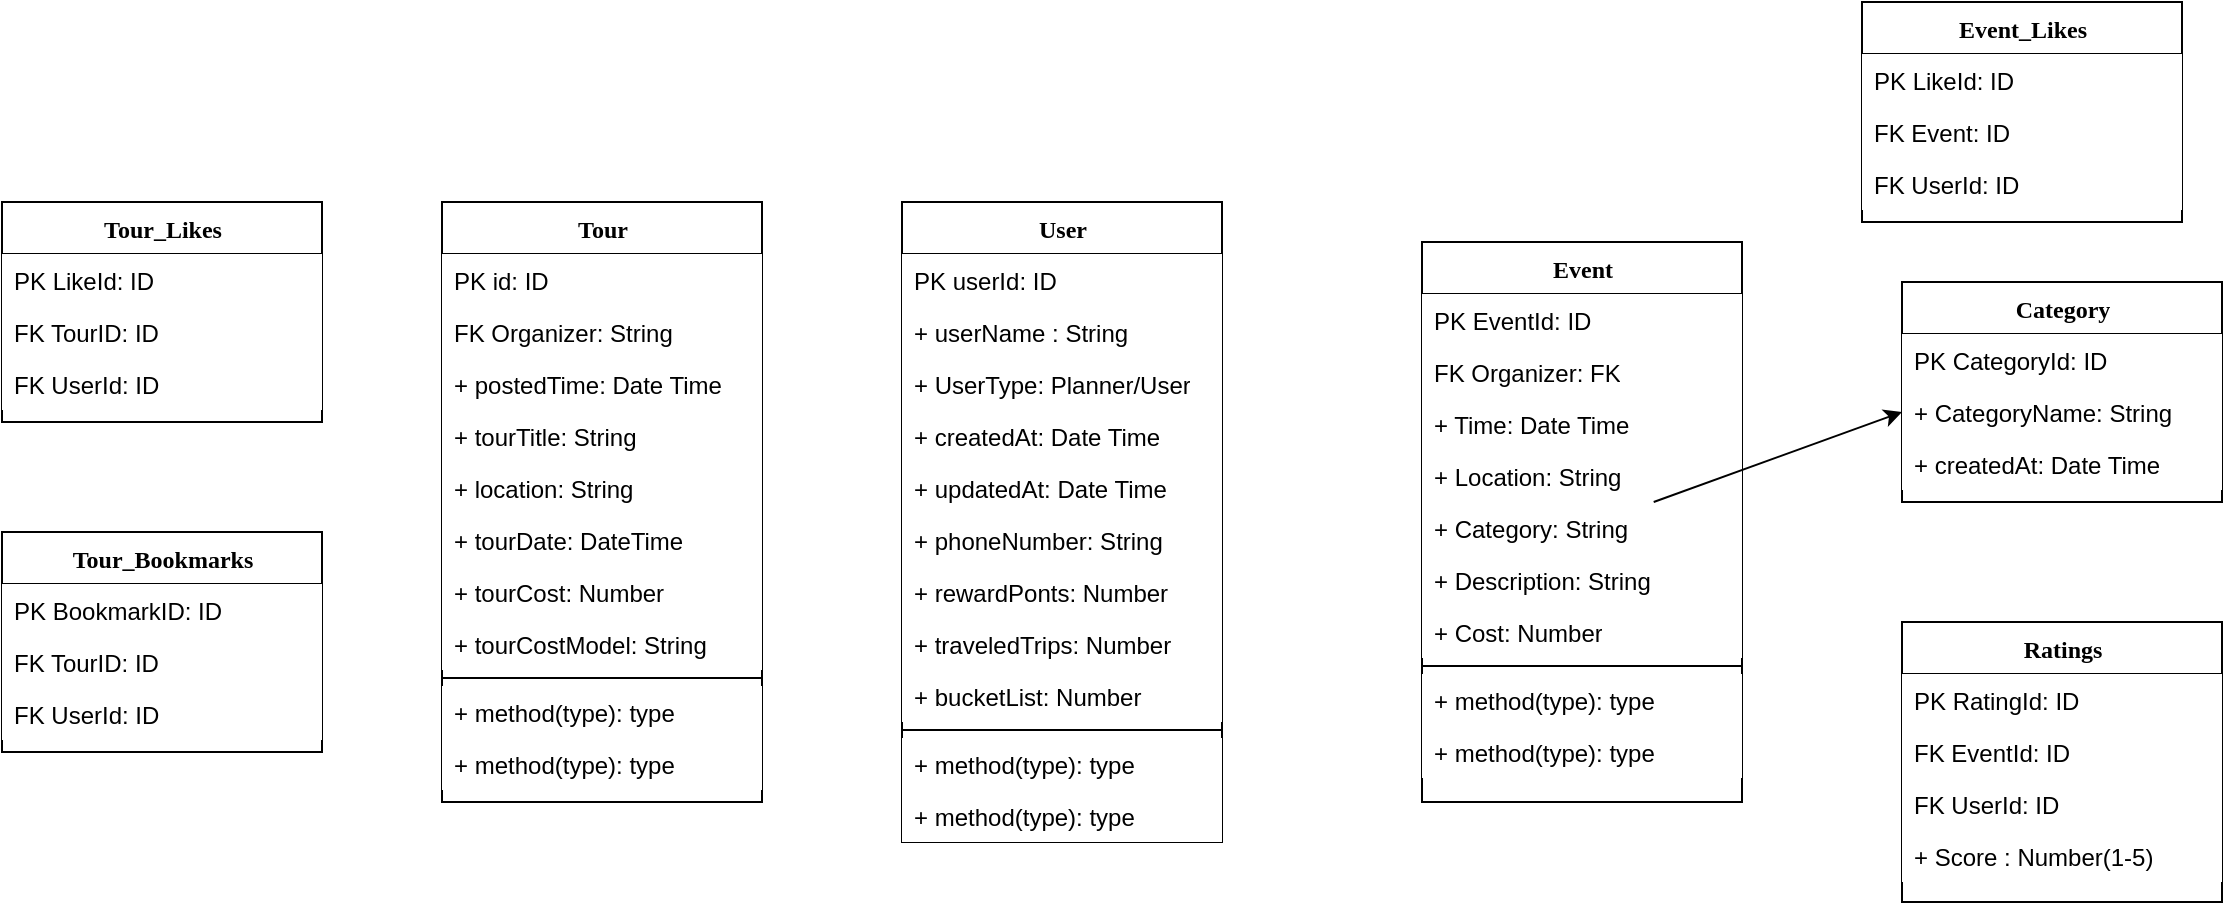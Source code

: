 <mxfile>
    <diagram id="rOHcM7l6cIX1iszgCfMY" name="Tour Entity">
        <mxGraphModel dx="904" dy="451" grid="1" gridSize="10" guides="1" tooltips="1" connect="1" arrows="1" fold="1" page="1" pageScale="1" pageWidth="850" pageHeight="1100" math="0" shadow="0">
            <root>
                <mxCell id="0"/>
                <mxCell id="1" parent="0"/>
                <mxCell id="6" value="Tour" style="swimlane;html=1;fontStyle=1;align=center;verticalAlign=top;childLayout=stackLayout;horizontal=1;startSize=26;horizontalStack=0;resizeParent=1;resizeLast=0;collapsible=1;marginBottom=0;swimlaneFillColor=#ffffff;rounded=0;shadow=0;comic=0;labelBackgroundColor=none;strokeWidth=1;fillColor=none;fontFamily=Verdana;fontSize=12" vertex="1" parent="1">
                    <mxGeometry x="220" y="330" width="160" height="300" as="geometry">
                        <mxRectangle x="90" y="83" width="110" height="30" as="alternateBounds"/>
                    </mxGeometry>
                </mxCell>
                <mxCell id="7" value="PK id: ID" style="text;html=1;strokeColor=none;fillColor=default;align=left;verticalAlign=top;spacingLeft=4;spacingRight=4;whiteSpace=wrap;overflow=hidden;rotatable=0;points=[[0,0.5],[1,0.5]];portConstraint=eastwest;" vertex="1" parent="6">
                    <mxGeometry y="26" width="160" height="26" as="geometry"/>
                </mxCell>
                <mxCell id="9" value="FK Organizer: String" style="text;html=1;strokeColor=none;fillColor=default;align=left;verticalAlign=top;spacingLeft=4;spacingRight=4;whiteSpace=wrap;overflow=hidden;rotatable=0;points=[[0,0.5],[1,0.5]];portConstraint=eastwest;" vertex="1" parent="6">
                    <mxGeometry y="52" width="160" height="26" as="geometry"/>
                </mxCell>
                <mxCell id="8" value="+ postedTime: Date Time" style="text;html=1;strokeColor=none;fillColor=default;align=left;verticalAlign=top;spacingLeft=4;spacingRight=4;whiteSpace=wrap;overflow=hidden;rotatable=0;points=[[0,0.5],[1,0.5]];portConstraint=eastwest;" vertex="1" parent="6">
                    <mxGeometry y="78" width="160" height="26" as="geometry"/>
                </mxCell>
                <mxCell id="j7hRVIpoNnMvAN9AAn-x-125" value="+ tourTitle: String" style="text;html=1;strokeColor=none;fillColor=default;align=left;verticalAlign=top;spacingLeft=4;spacingRight=4;whiteSpace=wrap;overflow=hidden;rotatable=0;points=[[0,0.5],[1,0.5]];portConstraint=eastwest;" vertex="1" parent="6">
                    <mxGeometry y="104" width="160" height="26" as="geometry"/>
                </mxCell>
                <mxCell id="10" value="+ location: String" style="text;html=1;strokeColor=none;fillColor=default;align=left;verticalAlign=top;spacingLeft=4;spacingRight=4;whiteSpace=wrap;overflow=hidden;rotatable=0;points=[[0,0.5],[1,0.5]];portConstraint=eastwest;" vertex="1" parent="6">
                    <mxGeometry y="130" width="160" height="26" as="geometry"/>
                </mxCell>
                <mxCell id="11" value="+ tourDate: DateTime" style="text;html=1;strokeColor=none;fillColor=default;align=left;verticalAlign=top;spacingLeft=4;spacingRight=4;whiteSpace=wrap;overflow=hidden;rotatable=0;points=[[0,0.5],[1,0.5]];portConstraint=eastwest;" vertex="1" parent="6">
                    <mxGeometry y="156" width="160" height="26" as="geometry"/>
                </mxCell>
                <mxCell id="13" value="+ tourCost: Number" style="text;html=1;strokeColor=none;fillColor=default;align=left;verticalAlign=top;spacingLeft=4;spacingRight=4;whiteSpace=wrap;overflow=hidden;rotatable=0;points=[[0,0.5],[1,0.5]];portConstraint=eastwest;" vertex="1" parent="6">
                    <mxGeometry y="182" width="160" height="26" as="geometry"/>
                </mxCell>
                <mxCell id="j7hRVIpoNnMvAN9AAn-x-97" value="+ tourCostModel: String" style="text;html=1;strokeColor=none;fillColor=default;align=left;verticalAlign=top;spacingLeft=4;spacingRight=4;whiteSpace=wrap;overflow=hidden;rotatable=0;points=[[0,0.5],[1,0.5]];portConstraint=eastwest;" vertex="1" parent="6">
                    <mxGeometry y="208" width="160" height="26" as="geometry"/>
                </mxCell>
                <mxCell id="12" value="" style="line;html=1;strokeWidth=1;fillColor=none;align=left;verticalAlign=middle;spacingTop=-1;spacingLeft=3;spacingRight=3;rotatable=0;labelPosition=right;points=[];portConstraint=eastwest;" vertex="1" parent="6">
                    <mxGeometry y="234" width="160" height="8" as="geometry"/>
                </mxCell>
                <mxCell id="14" value="+ method(type): type" style="text;html=1;strokeColor=none;fillColor=default;align=left;verticalAlign=top;spacingLeft=4;spacingRight=4;whiteSpace=wrap;overflow=hidden;rotatable=0;points=[[0,0.5],[1,0.5]];portConstraint=eastwest;" vertex="1" parent="6">
                    <mxGeometry y="242" width="160" height="26" as="geometry"/>
                </mxCell>
                <mxCell id="96" value="+ method(type): type" style="text;html=1;strokeColor=none;fillColor=default;align=left;verticalAlign=top;spacingLeft=4;spacingRight=4;whiteSpace=wrap;overflow=hidden;rotatable=0;points=[[0,0.5],[1,0.5]];portConstraint=eastwest;" vertex="1" parent="6">
                    <mxGeometry y="268" width="160" height="26" as="geometry"/>
                </mxCell>
                <mxCell id="j7hRVIpoNnMvAN9AAn-x-98" value="User" style="swimlane;html=1;fontStyle=1;align=center;verticalAlign=top;childLayout=stackLayout;horizontal=1;startSize=26;horizontalStack=0;resizeParent=1;resizeLast=0;collapsible=1;marginBottom=0;swimlaneFillColor=#ffffff;rounded=0;shadow=0;comic=0;labelBackgroundColor=none;strokeWidth=1;fillColor=none;fontFamily=Verdana;fontSize=12" vertex="1" parent="1">
                    <mxGeometry x="450" y="330" width="160" height="320" as="geometry">
                        <mxRectangle x="90" y="83" width="110" height="30" as="alternateBounds"/>
                    </mxGeometry>
                </mxCell>
                <mxCell id="j7hRVIpoNnMvAN9AAn-x-99" value="PK userId: ID" style="text;html=1;strokeColor=none;fillColor=default;align=left;verticalAlign=top;spacingLeft=4;spacingRight=4;whiteSpace=wrap;overflow=hidden;rotatable=0;points=[[0,0.5],[1,0.5]];portConstraint=eastwest;" vertex="1" parent="j7hRVIpoNnMvAN9AAn-x-98">
                    <mxGeometry y="26" width="160" height="26" as="geometry"/>
                </mxCell>
                <mxCell id="j7hRVIpoNnMvAN9AAn-x-100" value="+ userName : String" style="text;html=1;strokeColor=none;fillColor=default;align=left;verticalAlign=top;spacingLeft=4;spacingRight=4;whiteSpace=wrap;overflow=hidden;rotatable=0;points=[[0,0.5],[1,0.5]];portConstraint=eastwest;" vertex="1" parent="j7hRVIpoNnMvAN9AAn-x-98">
                    <mxGeometry y="52" width="160" height="26" as="geometry"/>
                </mxCell>
                <mxCell id="xhHbYwob1z-L56zElYaw-102" value="+ UserType: Planner/User" style="text;html=1;strokeColor=none;fillColor=default;align=left;verticalAlign=top;spacingLeft=4;spacingRight=4;whiteSpace=wrap;overflow=hidden;rotatable=0;points=[[0,0.5],[1,0.5]];portConstraint=eastwest;" vertex="1" parent="j7hRVIpoNnMvAN9AAn-x-98">
                    <mxGeometry y="78" width="160" height="26" as="geometry"/>
                </mxCell>
                <mxCell id="j7hRVIpoNnMvAN9AAn-x-101" value="+ createdAt: Date Time" style="text;html=1;strokeColor=none;fillColor=default;align=left;verticalAlign=top;spacingLeft=4;spacingRight=4;whiteSpace=wrap;overflow=hidden;rotatable=0;points=[[0,0.5],[1,0.5]];portConstraint=eastwest;" vertex="1" parent="j7hRVIpoNnMvAN9AAn-x-98">
                    <mxGeometry y="104" width="160" height="26" as="geometry"/>
                </mxCell>
                <mxCell id="j7hRVIpoNnMvAN9AAn-x-102" value="+ updatedAt: Date Time" style="text;html=1;strokeColor=none;fillColor=default;align=left;verticalAlign=top;spacingLeft=4;spacingRight=4;whiteSpace=wrap;overflow=hidden;rotatable=0;points=[[0,0.5],[1,0.5]];portConstraint=eastwest;" vertex="1" parent="j7hRVIpoNnMvAN9AAn-x-98">
                    <mxGeometry y="130" width="160" height="26" as="geometry"/>
                </mxCell>
                <mxCell id="j7hRVIpoNnMvAN9AAn-x-103" value="+ phoneNumber: String" style="text;html=1;strokeColor=none;fillColor=default;align=left;verticalAlign=top;spacingLeft=4;spacingRight=4;whiteSpace=wrap;overflow=hidden;rotatable=0;points=[[0,0.5],[1,0.5]];portConstraint=eastwest;" vertex="1" parent="j7hRVIpoNnMvAN9AAn-x-98">
                    <mxGeometry y="156" width="160" height="26" as="geometry"/>
                </mxCell>
                <mxCell id="j7hRVIpoNnMvAN9AAn-x-104" value="+ rewardPonts: Number" style="text;html=1;strokeColor=none;fillColor=default;align=left;verticalAlign=top;spacingLeft=4;spacingRight=4;whiteSpace=wrap;overflow=hidden;rotatable=0;points=[[0,0.5],[1,0.5]];portConstraint=eastwest;" vertex="1" parent="j7hRVIpoNnMvAN9AAn-x-98">
                    <mxGeometry y="182" width="160" height="26" as="geometry"/>
                </mxCell>
                <mxCell id="j7hRVIpoNnMvAN9AAn-x-105" value="+ traveledTrips: Number" style="text;html=1;strokeColor=none;fillColor=default;align=left;verticalAlign=top;spacingLeft=4;spacingRight=4;whiteSpace=wrap;overflow=hidden;rotatable=0;points=[[0,0.5],[1,0.5]];portConstraint=eastwest;" vertex="1" parent="j7hRVIpoNnMvAN9AAn-x-98">
                    <mxGeometry y="208" width="160" height="26" as="geometry"/>
                </mxCell>
                <mxCell id="j7hRVIpoNnMvAN9AAn-x-106" value="+ bucketList: Number" style="text;html=1;strokeColor=none;fillColor=default;align=left;verticalAlign=top;spacingLeft=4;spacingRight=4;whiteSpace=wrap;overflow=hidden;rotatable=0;points=[[0,0.5],[1,0.5]];portConstraint=eastwest;" vertex="1" parent="j7hRVIpoNnMvAN9AAn-x-98">
                    <mxGeometry y="234" width="160" height="26" as="geometry"/>
                </mxCell>
                <mxCell id="j7hRVIpoNnMvAN9AAn-x-108" value="" style="line;html=1;strokeWidth=1;fillColor=none;align=left;verticalAlign=middle;spacingTop=-1;spacingLeft=3;spacingRight=3;rotatable=0;labelPosition=right;points=[];portConstraint=eastwest;" vertex="1" parent="j7hRVIpoNnMvAN9AAn-x-98">
                    <mxGeometry y="260" width="160" height="8" as="geometry"/>
                </mxCell>
                <mxCell id="j7hRVIpoNnMvAN9AAn-x-109" value="+ method(type): type" style="text;html=1;strokeColor=none;fillColor=default;align=left;verticalAlign=top;spacingLeft=4;spacingRight=4;whiteSpace=wrap;overflow=hidden;rotatable=0;points=[[0,0.5],[1,0.5]];portConstraint=eastwest;" vertex="1" parent="j7hRVIpoNnMvAN9AAn-x-98">
                    <mxGeometry y="268" width="160" height="26" as="geometry"/>
                </mxCell>
                <mxCell id="j7hRVIpoNnMvAN9AAn-x-110" value="+ method(type): type" style="text;html=1;strokeColor=none;fillColor=default;align=left;verticalAlign=top;spacingLeft=4;spacingRight=4;whiteSpace=wrap;overflow=hidden;rotatable=0;points=[[0,0.5],[1,0.5]];portConstraint=eastwest;" vertex="1" parent="j7hRVIpoNnMvAN9AAn-x-98">
                    <mxGeometry y="294" width="160" height="26" as="geometry"/>
                </mxCell>
                <mxCell id="kOfbXEQKTh5naF9pEqds-97" value="Tour_Likes" style="swimlane;html=1;fontStyle=1;align=center;verticalAlign=top;childLayout=stackLayout;horizontal=1;startSize=26;horizontalStack=0;resizeParent=1;resizeLast=0;collapsible=1;marginBottom=0;swimlaneFillColor=#ffffff;rounded=0;shadow=0;comic=0;labelBackgroundColor=none;strokeWidth=1;fillColor=none;fontFamily=Verdana;fontSize=12" vertex="1" parent="1">
                    <mxGeometry y="330" width="160" height="110" as="geometry">
                        <mxRectangle x="90" y="83" width="110" height="30" as="alternateBounds"/>
                    </mxGeometry>
                </mxCell>
                <mxCell id="kOfbXEQKTh5naF9pEqds-98" value="PK LikeId: ID" style="text;html=1;strokeColor=none;fillColor=default;align=left;verticalAlign=top;spacingLeft=4;spacingRight=4;whiteSpace=wrap;overflow=hidden;rotatable=0;points=[[0,0.5],[1,0.5]];portConstraint=eastwest;" vertex="1" parent="kOfbXEQKTh5naF9pEqds-97">
                    <mxGeometry y="26" width="160" height="26" as="geometry"/>
                </mxCell>
                <mxCell id="kOfbXEQKTh5naF9pEqds-100" value="FK TourID: ID" style="text;html=1;strokeColor=none;fillColor=default;align=left;verticalAlign=top;spacingLeft=4;spacingRight=4;whiteSpace=wrap;overflow=hidden;rotatable=0;points=[[0,0.5],[1,0.5]];portConstraint=eastwest;" vertex="1" parent="kOfbXEQKTh5naF9pEqds-97">
                    <mxGeometry y="52" width="160" height="26" as="geometry"/>
                </mxCell>
                <mxCell id="kOfbXEQKTh5naF9pEqds-99" value="FK UserId: ID" style="text;html=1;strokeColor=none;fillColor=default;align=left;verticalAlign=top;spacingLeft=4;spacingRight=4;whiteSpace=wrap;overflow=hidden;rotatable=0;points=[[0,0.5],[1,0.5]];portConstraint=eastwest;" vertex="1" parent="kOfbXEQKTh5naF9pEqds-97">
                    <mxGeometry y="78" width="160" height="26" as="geometry"/>
                </mxCell>
                <mxCell id="kOfbXEQKTh5naF9pEqds-112" value="Tour_Bookmarks" style="swimlane;html=1;fontStyle=1;align=center;verticalAlign=top;childLayout=stackLayout;horizontal=1;startSize=26;horizontalStack=0;resizeParent=1;resizeLast=0;collapsible=1;marginBottom=0;swimlaneFillColor=#ffffff;rounded=0;shadow=0;comic=0;labelBackgroundColor=none;strokeWidth=1;fillColor=none;fontFamily=Verdana;fontSize=12" vertex="1" parent="1">
                    <mxGeometry y="495" width="160" height="110" as="geometry">
                        <mxRectangle x="90" y="83" width="110" height="30" as="alternateBounds"/>
                    </mxGeometry>
                </mxCell>
                <mxCell id="kOfbXEQKTh5naF9pEqds-113" value="PK BookmarkID: ID" style="text;html=1;strokeColor=none;fillColor=default;align=left;verticalAlign=top;spacingLeft=4;spacingRight=4;whiteSpace=wrap;overflow=hidden;rotatable=0;points=[[0,0.5],[1,0.5]];portConstraint=eastwest;" vertex="1" parent="kOfbXEQKTh5naF9pEqds-112">
                    <mxGeometry y="26" width="160" height="26" as="geometry"/>
                </mxCell>
                <mxCell id="kOfbXEQKTh5naF9pEqds-114" value="FK TourID: ID" style="text;html=1;strokeColor=none;fillColor=default;align=left;verticalAlign=top;spacingLeft=4;spacingRight=4;whiteSpace=wrap;overflow=hidden;rotatable=0;points=[[0,0.5],[1,0.5]];portConstraint=eastwest;" vertex="1" parent="kOfbXEQKTh5naF9pEqds-112">
                    <mxGeometry y="52" width="160" height="26" as="geometry"/>
                </mxCell>
                <mxCell id="kOfbXEQKTh5naF9pEqds-115" value="FK UserId: ID" style="text;html=1;strokeColor=none;fillColor=default;align=left;verticalAlign=top;spacingLeft=4;spacingRight=4;whiteSpace=wrap;overflow=hidden;rotatable=0;points=[[0,0.5],[1,0.5]];portConstraint=eastwest;" vertex="1" parent="kOfbXEQKTh5naF9pEqds-112">
                    <mxGeometry y="78" width="160" height="26" as="geometry"/>
                </mxCell>
                <mxCell id="0SpDws6_gOoXZhZX8NVt-96" value="Event" style="swimlane;html=1;fontStyle=1;align=center;verticalAlign=top;childLayout=stackLayout;horizontal=1;startSize=26;horizontalStack=0;resizeParent=1;resizeLast=0;collapsible=1;marginBottom=0;swimlaneFillColor=#ffffff;rounded=0;shadow=0;comic=0;labelBackgroundColor=none;strokeWidth=1;fillColor=none;fontFamily=Verdana;fontSize=12" vertex="1" parent="1">
                    <mxGeometry x="710" y="350" width="160" height="280" as="geometry">
                        <mxRectangle x="710" y="320" width="110" height="30" as="alternateBounds"/>
                    </mxGeometry>
                </mxCell>
                <mxCell id="0SpDws6_gOoXZhZX8NVt-97" value="PK EventId: ID" style="text;html=1;strokeColor=none;fillColor=default;align=left;verticalAlign=top;spacingLeft=4;spacingRight=4;whiteSpace=wrap;overflow=hidden;rotatable=0;points=[[0,0.5],[1,0.5]];portConstraint=eastwest;" vertex="1" parent="0SpDws6_gOoXZhZX8NVt-96">
                    <mxGeometry y="26" width="160" height="26" as="geometry"/>
                </mxCell>
                <mxCell id="0SpDws6_gOoXZhZX8NVt-98" value="FK Organizer: FK" style="text;html=1;strokeColor=none;fillColor=default;align=left;verticalAlign=top;spacingLeft=4;spacingRight=4;whiteSpace=wrap;overflow=hidden;rotatable=0;points=[[0,0.5],[1,0.5]];portConstraint=eastwest;" vertex="1" parent="0SpDws6_gOoXZhZX8NVt-96">
                    <mxGeometry y="52" width="160" height="26" as="geometry"/>
                </mxCell>
                <mxCell id="0SpDws6_gOoXZhZX8NVt-99" value="+ Time: Date Time" style="text;html=1;strokeColor=none;fillColor=default;align=left;verticalAlign=top;spacingLeft=4;spacingRight=4;whiteSpace=wrap;overflow=hidden;rotatable=0;points=[[0,0.5],[1,0.5]];portConstraint=eastwest;" vertex="1" parent="0SpDws6_gOoXZhZX8NVt-96">
                    <mxGeometry y="78" width="160" height="26" as="geometry"/>
                </mxCell>
                <mxCell id="0SpDws6_gOoXZhZX8NVt-100" value="+ Location: String" style="text;html=1;strokeColor=none;fillColor=default;align=left;verticalAlign=top;spacingLeft=4;spacingRight=4;whiteSpace=wrap;overflow=hidden;rotatable=0;points=[[0,0.5],[1,0.5]];portConstraint=eastwest;" vertex="1" parent="0SpDws6_gOoXZhZX8NVt-96">
                    <mxGeometry y="104" width="160" height="26" as="geometry"/>
                </mxCell>
                <mxCell id="0SpDws6_gOoXZhZX8NVt-101" value="+ Category: String" style="text;html=1;strokeColor=none;fillColor=default;align=left;verticalAlign=top;spacingLeft=4;spacingRight=4;whiteSpace=wrap;overflow=hidden;rotatable=0;points=[[0,0.5],[1,0.5]];portConstraint=eastwest;" vertex="1" parent="0SpDws6_gOoXZhZX8NVt-96">
                    <mxGeometry y="130" width="160" height="26" as="geometry"/>
                </mxCell>
                <mxCell id="0SpDws6_gOoXZhZX8NVt-124" value="+ Description: String" style="text;html=1;strokeColor=none;fillColor=default;align=left;verticalAlign=top;spacingLeft=4;spacingRight=4;whiteSpace=wrap;overflow=hidden;rotatable=0;points=[[0,0.5],[1,0.5]];portConstraint=eastwest;" vertex="1" parent="0SpDws6_gOoXZhZX8NVt-96">
                    <mxGeometry y="156" width="160" height="26" as="geometry"/>
                </mxCell>
                <mxCell id="0SpDws6_gOoXZhZX8NVt-102" value="+ Cost: Number" style="text;html=1;strokeColor=none;fillColor=default;align=left;verticalAlign=top;spacingLeft=4;spacingRight=4;whiteSpace=wrap;overflow=hidden;rotatable=0;points=[[0,0.5],[1,0.5]];portConstraint=eastwest;" vertex="1" parent="0SpDws6_gOoXZhZX8NVt-96">
                    <mxGeometry y="182" width="160" height="26" as="geometry"/>
                </mxCell>
                <mxCell id="0SpDws6_gOoXZhZX8NVt-107" value="" style="line;html=1;strokeWidth=1;fillColor=none;align=left;verticalAlign=middle;spacingTop=-1;spacingLeft=3;spacingRight=3;rotatable=0;labelPosition=right;points=[];portConstraint=eastwest;" vertex="1" parent="0SpDws6_gOoXZhZX8NVt-96">
                    <mxGeometry y="208" width="160" height="8" as="geometry"/>
                </mxCell>
                <mxCell id="0SpDws6_gOoXZhZX8NVt-108" value="+ method(type): type" style="text;html=1;strokeColor=none;fillColor=default;align=left;verticalAlign=top;spacingLeft=4;spacingRight=4;whiteSpace=wrap;overflow=hidden;rotatable=0;points=[[0,0.5],[1,0.5]];portConstraint=eastwest;" vertex="1" parent="0SpDws6_gOoXZhZX8NVt-96">
                    <mxGeometry y="216" width="160" height="26" as="geometry"/>
                </mxCell>
                <mxCell id="0SpDws6_gOoXZhZX8NVt-109" value="+ method(type): type" style="text;html=1;strokeColor=none;fillColor=default;align=left;verticalAlign=top;spacingLeft=4;spacingRight=4;whiteSpace=wrap;overflow=hidden;rotatable=0;points=[[0,0.5],[1,0.5]];portConstraint=eastwest;" vertex="1" parent="0SpDws6_gOoXZhZX8NVt-96">
                    <mxGeometry y="242" width="160" height="26" as="geometry"/>
                </mxCell>
                <mxCell id="0SpDws6_gOoXZhZX8NVt-110" value="Category" style="swimlane;html=1;fontStyle=1;align=center;verticalAlign=top;childLayout=stackLayout;horizontal=1;startSize=26;horizontalStack=0;resizeParent=1;resizeLast=0;collapsible=1;marginBottom=0;swimlaneFillColor=#ffffff;rounded=0;shadow=0;comic=0;labelBackgroundColor=none;strokeWidth=1;fillColor=none;fontFamily=Verdana;fontSize=12" vertex="1" parent="1">
                    <mxGeometry x="950" y="370" width="160" height="110" as="geometry">
                        <mxRectangle x="90" y="83" width="110" height="30" as="alternateBounds"/>
                    </mxGeometry>
                </mxCell>
                <mxCell id="0SpDws6_gOoXZhZX8NVt-111" value="PK CategoryId: ID" style="text;html=1;strokeColor=none;fillColor=default;align=left;verticalAlign=top;spacingLeft=4;spacingRight=4;whiteSpace=wrap;overflow=hidden;rotatable=0;points=[[0,0.5],[1,0.5]];portConstraint=eastwest;" vertex="1" parent="0SpDws6_gOoXZhZX8NVt-110">
                    <mxGeometry y="26" width="160" height="26" as="geometry"/>
                </mxCell>
                <mxCell id="0SpDws6_gOoXZhZX8NVt-112" value="+ CategoryName: String" style="text;html=1;strokeColor=none;fillColor=default;align=left;verticalAlign=top;spacingLeft=4;spacingRight=4;whiteSpace=wrap;overflow=hidden;rotatable=0;points=[[0,0.5],[1,0.5]];portConstraint=eastwest;" vertex="1" parent="0SpDws6_gOoXZhZX8NVt-110">
                    <mxGeometry y="52" width="160" height="26" as="geometry"/>
                </mxCell>
                <mxCell id="0SpDws6_gOoXZhZX8NVt-113" value="+ createdAt: Date Time" style="text;html=1;strokeColor=none;fillColor=default;align=left;verticalAlign=top;spacingLeft=4;spacingRight=4;whiteSpace=wrap;overflow=hidden;rotatable=0;points=[[0,0.5],[1,0.5]];portConstraint=eastwest;" vertex="1" parent="0SpDws6_gOoXZhZX8NVt-110">
                    <mxGeometry y="78" width="160" height="26" as="geometry"/>
                </mxCell>
                <mxCell id="0SpDws6_gOoXZhZX8NVt-114" value="Ratings" style="swimlane;html=1;fontStyle=1;align=center;verticalAlign=top;childLayout=stackLayout;horizontal=1;startSize=26;horizontalStack=0;resizeParent=1;resizeLast=0;collapsible=1;marginBottom=0;swimlaneFillColor=#ffffff;rounded=0;shadow=0;comic=0;labelBackgroundColor=none;strokeWidth=1;fillColor=none;fontFamily=Verdana;fontSize=12" vertex="1" parent="1">
                    <mxGeometry x="950" y="540" width="160" height="140" as="geometry">
                        <mxRectangle x="90" y="83" width="110" height="30" as="alternateBounds"/>
                    </mxGeometry>
                </mxCell>
                <mxCell id="0SpDws6_gOoXZhZX8NVt-115" value="PK RatingId: ID" style="text;html=1;strokeColor=none;fillColor=default;align=left;verticalAlign=top;spacingLeft=4;spacingRight=4;whiteSpace=wrap;overflow=hidden;rotatable=0;points=[[0,0.5],[1,0.5]];portConstraint=eastwest;" vertex="1" parent="0SpDws6_gOoXZhZX8NVt-114">
                    <mxGeometry y="26" width="160" height="26" as="geometry"/>
                </mxCell>
                <mxCell id="0SpDws6_gOoXZhZX8NVt-116" value="FK EventId: ID" style="text;html=1;strokeColor=none;fillColor=default;align=left;verticalAlign=top;spacingLeft=4;spacingRight=4;whiteSpace=wrap;overflow=hidden;rotatable=0;points=[[0,0.5],[1,0.5]];portConstraint=eastwest;" vertex="1" parent="0SpDws6_gOoXZhZX8NVt-114">
                    <mxGeometry y="52" width="160" height="26" as="geometry"/>
                </mxCell>
                <mxCell id="0SpDws6_gOoXZhZX8NVt-117" value="FK UserId: ID" style="text;html=1;strokeColor=none;fillColor=default;align=left;verticalAlign=top;spacingLeft=4;spacingRight=4;whiteSpace=wrap;overflow=hidden;rotatable=0;points=[[0,0.5],[1,0.5]];portConstraint=eastwest;" vertex="1" parent="0SpDws6_gOoXZhZX8NVt-114">
                    <mxGeometry y="78" width="160" height="26" as="geometry"/>
                </mxCell>
                <mxCell id="0SpDws6_gOoXZhZX8NVt-118" value="+ Score : Number(1-5)" style="text;html=1;strokeColor=none;fillColor=default;align=left;verticalAlign=top;spacingLeft=4;spacingRight=4;whiteSpace=wrap;overflow=hidden;rotatable=0;points=[[0,0.5],[1,0.5]];portConstraint=eastwest;" vertex="1" parent="0SpDws6_gOoXZhZX8NVt-114">
                    <mxGeometry y="104" width="160" height="26" as="geometry"/>
                </mxCell>
                <mxCell id="0SpDws6_gOoXZhZX8NVt-119" value="Event_Likes" style="swimlane;html=1;fontStyle=1;align=center;verticalAlign=top;childLayout=stackLayout;horizontal=1;startSize=26;horizontalStack=0;resizeParent=1;resizeLast=0;collapsible=1;marginBottom=0;swimlaneFillColor=#ffffff;rounded=0;shadow=0;comic=0;labelBackgroundColor=none;strokeWidth=1;fillColor=none;fontFamily=Verdana;fontSize=12" vertex="1" parent="1">
                    <mxGeometry x="930" y="230" width="160" height="110" as="geometry">
                        <mxRectangle x="90" y="83" width="110" height="30" as="alternateBounds"/>
                    </mxGeometry>
                </mxCell>
                <mxCell id="0SpDws6_gOoXZhZX8NVt-120" value="PK LikeId: ID" style="text;html=1;strokeColor=none;fillColor=default;align=left;verticalAlign=top;spacingLeft=4;spacingRight=4;whiteSpace=wrap;overflow=hidden;rotatable=0;points=[[0,0.5],[1,0.5]];portConstraint=eastwest;" vertex="1" parent="0SpDws6_gOoXZhZX8NVt-119">
                    <mxGeometry y="26" width="160" height="26" as="geometry"/>
                </mxCell>
                <mxCell id="0SpDws6_gOoXZhZX8NVt-121" value="FK Event: ID" style="text;html=1;strokeColor=none;fillColor=default;align=left;verticalAlign=top;spacingLeft=4;spacingRight=4;whiteSpace=wrap;overflow=hidden;rotatable=0;points=[[0,0.5],[1,0.5]];portConstraint=eastwest;" vertex="1" parent="0SpDws6_gOoXZhZX8NVt-119">
                    <mxGeometry y="52" width="160" height="26" as="geometry"/>
                </mxCell>
                <mxCell id="0SpDws6_gOoXZhZX8NVt-122" value="FK UserId: ID" style="text;html=1;strokeColor=none;fillColor=default;align=left;verticalAlign=top;spacingLeft=4;spacingRight=4;whiteSpace=wrap;overflow=hidden;rotatable=0;points=[[0,0.5],[1,0.5]];portConstraint=eastwest;" vertex="1" parent="0SpDws6_gOoXZhZX8NVt-119">
                    <mxGeometry y="78" width="160" height="26" as="geometry"/>
                </mxCell>
                <mxCell id="0SpDws6_gOoXZhZX8NVt-123" style="edgeStyle=none;html=1;entryX=0;entryY=0.5;entryDx=0;entryDy=0;" edge="1" parent="1" source="0SpDws6_gOoXZhZX8NVt-101" target="0SpDws6_gOoXZhZX8NVt-112">
                    <mxGeometry relative="1" as="geometry"/>
                </mxCell>
            </root>
        </mxGraphModel>
    </diagram>
    <diagram id="IALFGRqQoik6WVE-8req" name="Events">
        <mxGraphModel dx="1614" dy="806" grid="1" gridSize="10" guides="1" tooltips="1" connect="1" arrows="1" fold="1" page="1" pageScale="1" pageWidth="850" pageHeight="1100" math="0" shadow="0">
            <root>
                <mxCell id="0"/>
                <mxCell id="1" parent="0"/>
                <mxCell id="v0HKJkEcNVIiSzsJjQo4-1" value="User" style="swimlane;html=1;fontStyle=1;align=center;verticalAlign=top;childLayout=stackLayout;horizontal=1;startSize=26;horizontalStack=0;resizeParent=1;resizeLast=0;collapsible=1;marginBottom=0;swimlaneFillColor=#ffffff;rounded=0;shadow=0;comic=0;labelBackgroundColor=none;strokeWidth=1;fillColor=none;fontFamily=Verdana;fontSize=12" vertex="1" parent="1">
                    <mxGeometry x="90" y="250" width="160" height="320" as="geometry">
                        <mxRectangle x="90" y="83" width="110" height="30" as="alternateBounds"/>
                    </mxGeometry>
                </mxCell>
                <mxCell id="v0HKJkEcNVIiSzsJjQo4-2" value="PK userId: ID" style="text;html=1;strokeColor=none;fillColor=default;align=left;verticalAlign=top;spacingLeft=4;spacingRight=4;whiteSpace=wrap;overflow=hidden;rotatable=0;points=[[0,0.5],[1,0.5]];portConstraint=eastwest;" vertex="1" parent="v0HKJkEcNVIiSzsJjQo4-1">
                    <mxGeometry y="26" width="160" height="26" as="geometry"/>
                </mxCell>
                <mxCell id="v0HKJkEcNVIiSzsJjQo4-3" value="+ userName : String" style="text;html=1;strokeColor=none;fillColor=default;align=left;verticalAlign=top;spacingLeft=4;spacingRight=4;whiteSpace=wrap;overflow=hidden;rotatable=0;points=[[0,0.5],[1,0.5]];portConstraint=eastwest;" vertex="1" parent="v0HKJkEcNVIiSzsJjQo4-1">
                    <mxGeometry y="52" width="160" height="26" as="geometry"/>
                </mxCell>
                <mxCell id="v0HKJkEcNVIiSzsJjQo4-4" value="+ UserType: Planner/User" style="text;html=1;strokeColor=none;fillColor=default;align=left;verticalAlign=top;spacingLeft=4;spacingRight=4;whiteSpace=wrap;overflow=hidden;rotatable=0;points=[[0,0.5],[1,0.5]];portConstraint=eastwest;" vertex="1" parent="v0HKJkEcNVIiSzsJjQo4-1">
                    <mxGeometry y="78" width="160" height="26" as="geometry"/>
                </mxCell>
                <mxCell id="v0HKJkEcNVIiSzsJjQo4-5" value="+ createdAt: Date Time" style="text;html=1;strokeColor=none;fillColor=default;align=left;verticalAlign=top;spacingLeft=4;spacingRight=4;whiteSpace=wrap;overflow=hidden;rotatable=0;points=[[0,0.5],[1,0.5]];portConstraint=eastwest;" vertex="1" parent="v0HKJkEcNVIiSzsJjQo4-1">
                    <mxGeometry y="104" width="160" height="26" as="geometry"/>
                </mxCell>
                <mxCell id="v0HKJkEcNVIiSzsJjQo4-6" value="+ updatedAt: Date Time" style="text;html=1;strokeColor=none;fillColor=default;align=left;verticalAlign=top;spacingLeft=4;spacingRight=4;whiteSpace=wrap;overflow=hidden;rotatable=0;points=[[0,0.5],[1,0.5]];portConstraint=eastwest;" vertex="1" parent="v0HKJkEcNVIiSzsJjQo4-1">
                    <mxGeometry y="130" width="160" height="26" as="geometry"/>
                </mxCell>
                <mxCell id="v0HKJkEcNVIiSzsJjQo4-7" value="+ phoneNumber: String" style="text;html=1;strokeColor=none;fillColor=default;align=left;verticalAlign=top;spacingLeft=4;spacingRight=4;whiteSpace=wrap;overflow=hidden;rotatable=0;points=[[0,0.5],[1,0.5]];portConstraint=eastwest;" vertex="1" parent="v0HKJkEcNVIiSzsJjQo4-1">
                    <mxGeometry y="156" width="160" height="26" as="geometry"/>
                </mxCell>
                <mxCell id="v0HKJkEcNVIiSzsJjQo4-8" value="+ rewardPonts: Number" style="text;html=1;strokeColor=none;fillColor=default;align=left;verticalAlign=top;spacingLeft=4;spacingRight=4;whiteSpace=wrap;overflow=hidden;rotatable=0;points=[[0,0.5],[1,0.5]];portConstraint=eastwest;" vertex="1" parent="v0HKJkEcNVIiSzsJjQo4-1">
                    <mxGeometry y="182" width="160" height="26" as="geometry"/>
                </mxCell>
                <mxCell id="v0HKJkEcNVIiSzsJjQo4-9" value="+ traveledTrips: Number" style="text;html=1;strokeColor=none;fillColor=default;align=left;verticalAlign=top;spacingLeft=4;spacingRight=4;whiteSpace=wrap;overflow=hidden;rotatable=0;points=[[0,0.5],[1,0.5]];portConstraint=eastwest;" vertex="1" parent="v0HKJkEcNVIiSzsJjQo4-1">
                    <mxGeometry y="208" width="160" height="26" as="geometry"/>
                </mxCell>
                <mxCell id="v0HKJkEcNVIiSzsJjQo4-10" value="+ bucketList: Number" style="text;html=1;strokeColor=none;fillColor=default;align=left;verticalAlign=top;spacingLeft=4;spacingRight=4;whiteSpace=wrap;overflow=hidden;rotatable=0;points=[[0,0.5],[1,0.5]];portConstraint=eastwest;" vertex="1" parent="v0HKJkEcNVIiSzsJjQo4-1">
                    <mxGeometry y="234" width="160" height="26" as="geometry"/>
                </mxCell>
                <mxCell id="v0HKJkEcNVIiSzsJjQo4-11" value="" style="line;html=1;strokeWidth=1;fillColor=none;align=left;verticalAlign=middle;spacingTop=-1;spacingLeft=3;spacingRight=3;rotatable=0;labelPosition=right;points=[];portConstraint=eastwest;" vertex="1" parent="v0HKJkEcNVIiSzsJjQo4-1">
                    <mxGeometry y="260" width="160" height="8" as="geometry"/>
                </mxCell>
                <mxCell id="v0HKJkEcNVIiSzsJjQo4-12" value="+ method(type): type" style="text;html=1;strokeColor=none;fillColor=default;align=left;verticalAlign=top;spacingLeft=4;spacingRight=4;whiteSpace=wrap;overflow=hidden;rotatable=0;points=[[0,0.5],[1,0.5]];portConstraint=eastwest;" vertex="1" parent="v0HKJkEcNVIiSzsJjQo4-1">
                    <mxGeometry y="268" width="160" height="26" as="geometry"/>
                </mxCell>
                <mxCell id="v0HKJkEcNVIiSzsJjQo4-13" value="+ method(type): type" style="text;html=1;strokeColor=none;fillColor=default;align=left;verticalAlign=top;spacingLeft=4;spacingRight=4;whiteSpace=wrap;overflow=hidden;rotatable=0;points=[[0,0.5],[1,0.5]];portConstraint=eastwest;" vertex="1" parent="v0HKJkEcNVIiSzsJjQo4-1">
                    <mxGeometry y="294" width="160" height="26" as="geometry"/>
                </mxCell>
                <mxCell id="v0HKJkEcNVIiSzsJjQo4-14" value="Event" style="swimlane;html=1;fontStyle=1;align=center;verticalAlign=top;childLayout=stackLayout;horizontal=1;startSize=26;horizontalStack=0;resizeParent=1;resizeLast=0;collapsible=1;marginBottom=0;swimlaneFillColor=#ffffff;rounded=0;shadow=0;comic=0;labelBackgroundColor=none;strokeWidth=1;fillColor=none;fontFamily=Verdana;fontSize=12" vertex="1" parent="1">
                    <mxGeometry x="340" y="250" width="160" height="350" as="geometry">
                        <mxRectangle x="710" y="320" width="110" height="30" as="alternateBounds"/>
                    </mxGeometry>
                </mxCell>
                <mxCell id="v0HKJkEcNVIiSzsJjQo4-15" value="PK EventId: ID" style="text;html=1;strokeColor=none;fillColor=default;align=left;verticalAlign=top;spacingLeft=4;spacingRight=4;whiteSpace=wrap;overflow=hidden;rotatable=0;points=[[0,0.5],[1,0.5]];portConstraint=eastwest;" vertex="1" parent="v0HKJkEcNVIiSzsJjQo4-14">
                    <mxGeometry y="26" width="160" height="26" as="geometry"/>
                </mxCell>
                <mxCell id="v0HKJkEcNVIiSzsJjQo4-16" value="FK Organizer: FK" style="text;html=1;strokeColor=none;fillColor=default;align=left;verticalAlign=top;spacingLeft=4;spacingRight=4;whiteSpace=wrap;overflow=hidden;rotatable=0;points=[[0,0.5],[1,0.5]];portConstraint=eastwest;" vertex="1" parent="v0HKJkEcNVIiSzsJjQo4-14">
                    <mxGeometry y="52" width="160" height="26" as="geometry"/>
                </mxCell>
                <mxCell id="v0HKJkEcNVIiSzsJjQo4-17" value="+ Time: Date Time" style="text;html=1;strokeColor=none;fillColor=default;align=left;verticalAlign=top;spacingLeft=4;spacingRight=4;whiteSpace=wrap;overflow=hidden;rotatable=0;points=[[0,0.5],[1,0.5]];portConstraint=eastwest;" vertex="1" parent="v0HKJkEcNVIiSzsJjQo4-14">
                    <mxGeometry y="78" width="160" height="26" as="geometry"/>
                </mxCell>
                <mxCell id="v0HKJkEcNVIiSzsJjQo4-18" value="+ Location: String" style="text;html=1;strokeColor=none;fillColor=default;align=left;verticalAlign=top;spacingLeft=4;spacingRight=4;whiteSpace=wrap;overflow=hidden;rotatable=0;points=[[0,0.5],[1,0.5]];portConstraint=eastwest;" vertex="1" parent="v0HKJkEcNVIiSzsJjQo4-14">
                    <mxGeometry y="104" width="160" height="26" as="geometry"/>
                </mxCell>
                <mxCell id="v0HKJkEcNVIiSzsJjQo4-19" value="FK Category: ID" style="text;html=1;strokeColor=none;fillColor=default;align=left;verticalAlign=top;spacingLeft=4;spacingRight=4;whiteSpace=wrap;overflow=hidden;rotatable=0;points=[[0,0.5],[1,0.5]];portConstraint=eastwest;" vertex="1" parent="v0HKJkEcNVIiSzsJjQo4-14">
                    <mxGeometry y="130" width="160" height="26" as="geometry"/>
                </mxCell>
                <mxCell id="v0HKJkEcNVIiSzsJjQo4-20" value="+ Cost: Number" style="text;html=1;strokeColor=none;fillColor=default;align=left;verticalAlign=top;spacingLeft=4;spacingRight=4;whiteSpace=wrap;overflow=hidden;rotatable=0;points=[[0,0.5],[1,0.5]];portConstraint=eastwest;" vertex="1" parent="v0HKJkEcNVIiSzsJjQo4-14">
                    <mxGeometry y="156" width="160" height="26" as="geometry"/>
                </mxCell>
                <mxCell id="v0HKJkEcNVIiSzsJjQo4-21" value="+ Rating: Number" style="text;html=1;strokeColor=none;fillColor=default;align=left;verticalAlign=top;spacingLeft=4;spacingRight=4;whiteSpace=wrap;overflow=hidden;rotatable=0;points=[[0,0.5],[1,0.5]];portConstraint=eastwest;" vertex="1" parent="v0HKJkEcNVIiSzsJjQo4-14">
                    <mxGeometry y="182" width="160" height="26" as="geometry"/>
                </mxCell>
                <mxCell id="v0HKJkEcNVIiSzsJjQo4-22" value="+ RatingNumber: Number" style="text;html=1;strokeColor=none;fillColor=default;align=left;verticalAlign=top;spacingLeft=4;spacingRight=4;whiteSpace=wrap;overflow=hidden;rotatable=0;points=[[0,0.5],[1,0.5]];portConstraint=eastwest;" vertex="1" parent="v0HKJkEcNVIiSzsJjQo4-14">
                    <mxGeometry y="208" width="160" height="26" as="geometry"/>
                </mxCell>
                <mxCell id="v0HKJkEcNVIiSzsJjQo4-23" value="+ Likes: Number" style="text;html=1;strokeColor=none;fillColor=default;align=left;verticalAlign=top;spacingLeft=4;spacingRight=4;whiteSpace=wrap;overflow=hidden;rotatable=0;points=[[0,0.5],[1,0.5]];portConstraint=eastwest;" vertex="1" parent="v0HKJkEcNVIiSzsJjQo4-14">
                    <mxGeometry y="234" width="160" height="26" as="geometry"/>
                </mxCell>
                <mxCell id="v0HKJkEcNVIiSzsJjQo4-24" value="+ Likes: Number" style="text;html=1;strokeColor=none;fillColor=default;align=left;verticalAlign=top;spacingLeft=4;spacingRight=4;whiteSpace=wrap;overflow=hidden;rotatable=0;points=[[0,0.5],[1,0.5]];portConstraint=eastwest;" vertex="1" parent="v0HKJkEcNVIiSzsJjQo4-14">
                    <mxGeometry y="260" width="160" height="26" as="geometry"/>
                </mxCell>
                <mxCell id="v0HKJkEcNVIiSzsJjQo4-25" value="" style="line;html=1;strokeWidth=1;fillColor=none;align=left;verticalAlign=middle;spacingTop=-1;spacingLeft=3;spacingRight=3;rotatable=0;labelPosition=right;points=[];portConstraint=eastwest;" vertex="1" parent="v0HKJkEcNVIiSzsJjQo4-14">
                    <mxGeometry y="286" width="160" height="8" as="geometry"/>
                </mxCell>
                <mxCell id="v0HKJkEcNVIiSzsJjQo4-26" value="+ method(type): type" style="text;html=1;strokeColor=none;fillColor=default;align=left;verticalAlign=top;spacingLeft=4;spacingRight=4;whiteSpace=wrap;overflow=hidden;rotatable=0;points=[[0,0.5],[1,0.5]];portConstraint=eastwest;" vertex="1" parent="v0HKJkEcNVIiSzsJjQo4-14">
                    <mxGeometry y="294" width="160" height="26" as="geometry"/>
                </mxCell>
                <mxCell id="v0HKJkEcNVIiSzsJjQo4-27" value="+ method(type): type" style="text;html=1;strokeColor=none;fillColor=default;align=left;verticalAlign=top;spacingLeft=4;spacingRight=4;whiteSpace=wrap;overflow=hidden;rotatable=0;points=[[0,0.5],[1,0.5]];portConstraint=eastwest;" vertex="1" parent="v0HKJkEcNVIiSzsJjQo4-14">
                    <mxGeometry y="320" width="160" height="26" as="geometry"/>
                </mxCell>
                <mxCell id="v0HKJkEcNVIiSzsJjQo4-28" value="Category" style="swimlane;html=1;fontStyle=1;align=center;verticalAlign=top;childLayout=stackLayout;horizontal=1;startSize=26;horizontalStack=0;resizeParent=1;resizeLast=0;collapsible=1;marginBottom=0;swimlaneFillColor=#ffffff;rounded=0;shadow=0;comic=0;labelBackgroundColor=none;strokeWidth=1;fillColor=none;fontFamily=Verdana;fontSize=12" vertex="1" parent="1">
                    <mxGeometry x="580" y="270" width="160" height="110" as="geometry">
                        <mxRectangle x="90" y="83" width="110" height="30" as="alternateBounds"/>
                    </mxGeometry>
                </mxCell>
                <mxCell id="v0HKJkEcNVIiSzsJjQo4-29" value="PK CategoryId: ID" style="text;html=1;strokeColor=none;fillColor=default;align=left;verticalAlign=top;spacingLeft=4;spacingRight=4;whiteSpace=wrap;overflow=hidden;rotatable=0;points=[[0,0.5],[1,0.5]];portConstraint=eastwest;" vertex="1" parent="v0HKJkEcNVIiSzsJjQo4-28">
                    <mxGeometry y="26" width="160" height="26" as="geometry"/>
                </mxCell>
                <mxCell id="v0HKJkEcNVIiSzsJjQo4-30" value="+ CategoryName: String" style="text;html=1;strokeColor=none;fillColor=default;align=left;verticalAlign=top;spacingLeft=4;spacingRight=4;whiteSpace=wrap;overflow=hidden;rotatable=0;points=[[0,0.5],[1,0.5]];portConstraint=eastwest;" vertex="1" parent="v0HKJkEcNVIiSzsJjQo4-28">
                    <mxGeometry y="52" width="160" height="26" as="geometry"/>
                </mxCell>
                <mxCell id="v0HKJkEcNVIiSzsJjQo4-31" value="+ createdAt: Date Time" style="text;html=1;strokeColor=none;fillColor=default;align=left;verticalAlign=top;spacingLeft=4;spacingRight=4;whiteSpace=wrap;overflow=hidden;rotatable=0;points=[[0,0.5],[1,0.5]];portConstraint=eastwest;" vertex="1" parent="v0HKJkEcNVIiSzsJjQo4-28">
                    <mxGeometry y="78" width="160" height="26" as="geometry"/>
                </mxCell>
                <mxCell id="v0HKJkEcNVIiSzsJjQo4-32" value="Ratings" style="swimlane;html=1;fontStyle=1;align=center;verticalAlign=top;childLayout=stackLayout;horizontal=1;startSize=26;horizontalStack=0;resizeParent=1;resizeLast=0;collapsible=1;marginBottom=0;swimlaneFillColor=#ffffff;rounded=0;shadow=0;comic=0;labelBackgroundColor=none;strokeWidth=1;fillColor=none;fontFamily=Verdana;fontSize=12" vertex="1" parent="1">
                    <mxGeometry x="580" y="440" width="160" height="140" as="geometry">
                        <mxRectangle x="90" y="83" width="110" height="30" as="alternateBounds"/>
                    </mxGeometry>
                </mxCell>
                <mxCell id="v0HKJkEcNVIiSzsJjQo4-33" value="PK RatingId: ID" style="text;html=1;strokeColor=none;fillColor=default;align=left;verticalAlign=top;spacingLeft=4;spacingRight=4;whiteSpace=wrap;overflow=hidden;rotatable=0;points=[[0,0.5],[1,0.5]];portConstraint=eastwest;" vertex="1" parent="v0HKJkEcNVIiSzsJjQo4-32">
                    <mxGeometry y="26" width="160" height="26" as="geometry"/>
                </mxCell>
                <mxCell id="v0HKJkEcNVIiSzsJjQo4-34" value="FK EventId: ID" style="text;html=1;strokeColor=none;fillColor=default;align=left;verticalAlign=top;spacingLeft=4;spacingRight=4;whiteSpace=wrap;overflow=hidden;rotatable=0;points=[[0,0.5],[1,0.5]];portConstraint=eastwest;" vertex="1" parent="v0HKJkEcNVIiSzsJjQo4-32">
                    <mxGeometry y="52" width="160" height="26" as="geometry"/>
                </mxCell>
                <mxCell id="v0HKJkEcNVIiSzsJjQo4-35" value="FK UserId: ID" style="text;html=1;strokeColor=none;fillColor=default;align=left;verticalAlign=top;spacingLeft=4;spacingRight=4;whiteSpace=wrap;overflow=hidden;rotatable=0;points=[[0,0.5],[1,0.5]];portConstraint=eastwest;" vertex="1" parent="v0HKJkEcNVIiSzsJjQo4-32">
                    <mxGeometry y="78" width="160" height="26" as="geometry"/>
                </mxCell>
                <mxCell id="v0HKJkEcNVIiSzsJjQo4-36" value="+ Score : Number(1-5)" style="text;html=1;strokeColor=none;fillColor=default;align=left;verticalAlign=top;spacingLeft=4;spacingRight=4;whiteSpace=wrap;overflow=hidden;rotatable=0;points=[[0,0.5],[1,0.5]];portConstraint=eastwest;" vertex="1" parent="v0HKJkEcNVIiSzsJjQo4-32">
                    <mxGeometry y="104" width="160" height="26" as="geometry"/>
                </mxCell>
                <mxCell id="v0HKJkEcNVIiSzsJjQo4-37" value="Event_Likes" style="swimlane;html=1;fontStyle=1;align=center;verticalAlign=top;childLayout=stackLayout;horizontal=1;startSize=26;horizontalStack=0;resizeParent=1;resizeLast=0;collapsible=1;marginBottom=0;swimlaneFillColor=#ffffff;rounded=0;shadow=0;comic=0;labelBackgroundColor=none;strokeWidth=1;fillColor=none;fontFamily=Verdana;fontSize=12" vertex="1" parent="1">
                    <mxGeometry x="560" y="130" width="160" height="110" as="geometry">
                        <mxRectangle x="90" y="83" width="110" height="30" as="alternateBounds"/>
                    </mxGeometry>
                </mxCell>
                <mxCell id="v0HKJkEcNVIiSzsJjQo4-38" value="PK LikeId: ID" style="text;html=1;strokeColor=none;fillColor=default;align=left;verticalAlign=top;spacingLeft=4;spacingRight=4;whiteSpace=wrap;overflow=hidden;rotatable=0;points=[[0,0.5],[1,0.5]];portConstraint=eastwest;" vertex="1" parent="v0HKJkEcNVIiSzsJjQo4-37">
                    <mxGeometry y="26" width="160" height="26" as="geometry"/>
                </mxCell>
                <mxCell id="v0HKJkEcNVIiSzsJjQo4-39" value="FK Event: ID" style="text;html=1;strokeColor=none;fillColor=default;align=left;verticalAlign=top;spacingLeft=4;spacingRight=4;whiteSpace=wrap;overflow=hidden;rotatable=0;points=[[0,0.5],[1,0.5]];portConstraint=eastwest;" vertex="1" parent="v0HKJkEcNVIiSzsJjQo4-37">
                    <mxGeometry y="52" width="160" height="26" as="geometry"/>
                </mxCell>
                <mxCell id="v0HKJkEcNVIiSzsJjQo4-40" value="FK UserId: ID" style="text;html=1;strokeColor=none;fillColor=default;align=left;verticalAlign=top;spacingLeft=4;spacingRight=4;whiteSpace=wrap;overflow=hidden;rotatable=0;points=[[0,0.5],[1,0.5]];portConstraint=eastwest;" vertex="1" parent="v0HKJkEcNVIiSzsJjQo4-37">
                    <mxGeometry y="78" width="160" height="26" as="geometry"/>
                </mxCell>
            </root>
        </mxGraphModel>
    </diagram>
</mxfile>